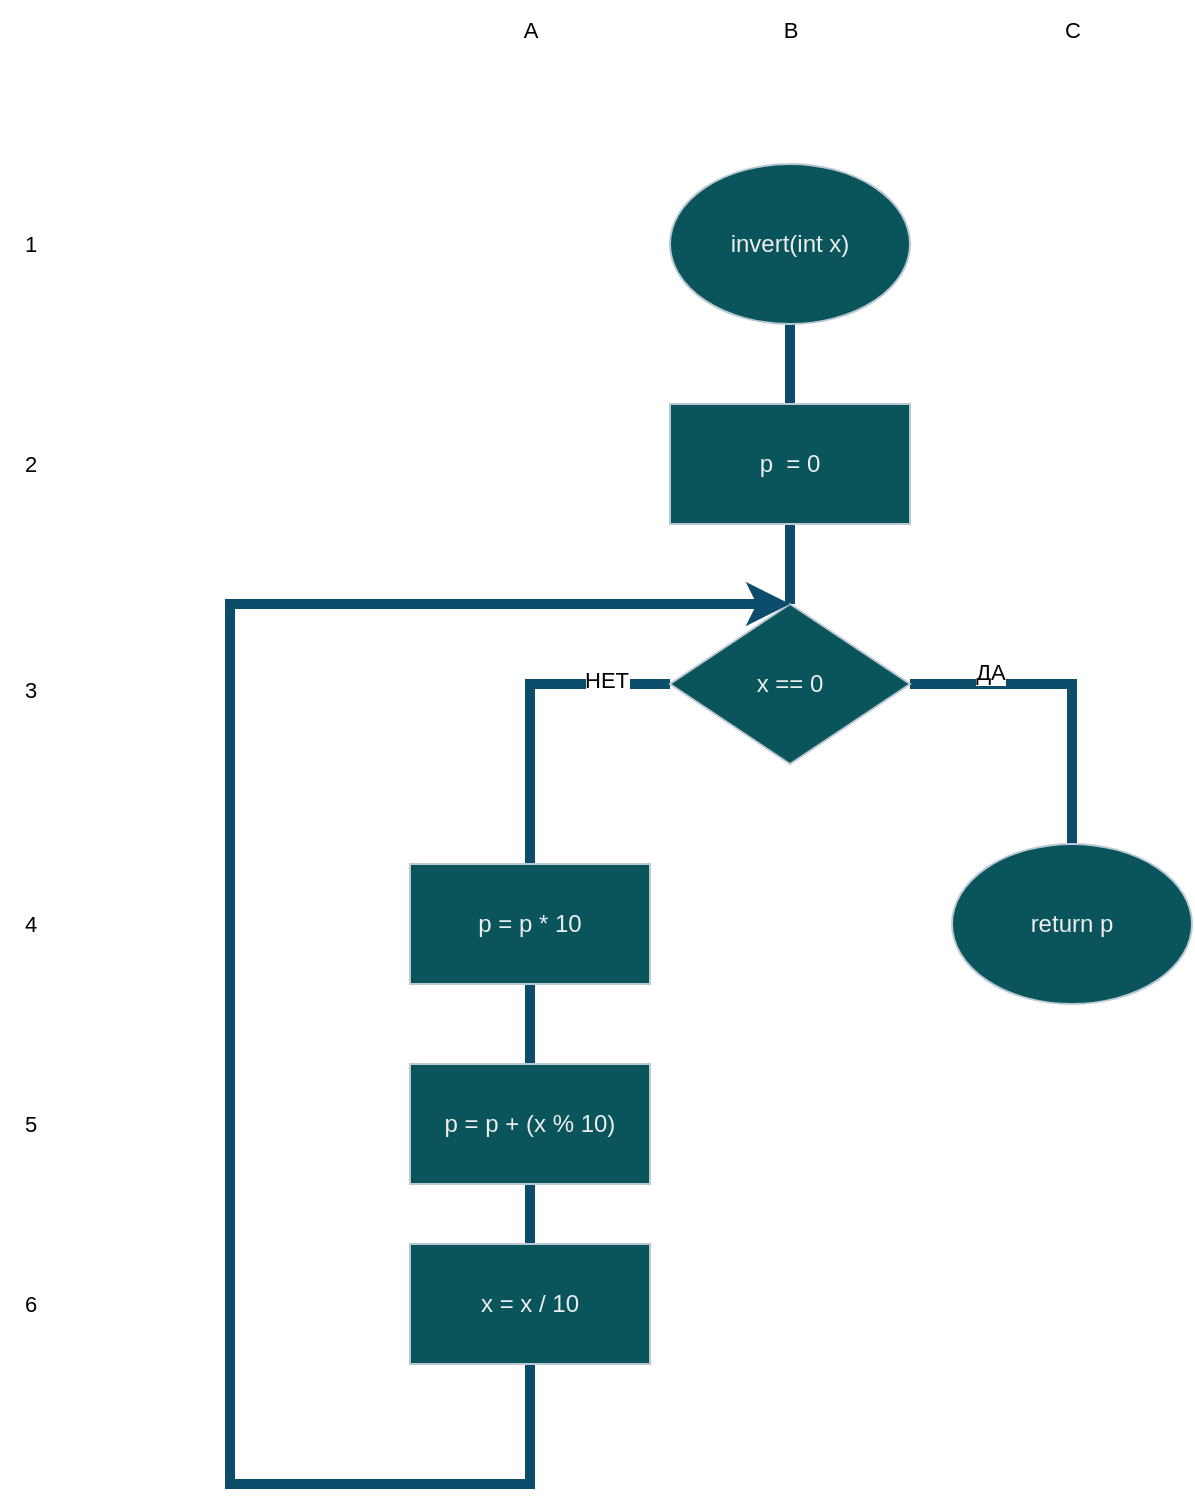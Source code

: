 <mxfile version="28.0.6">
  <diagram name="Page-1" id="emL6tRKWqTxsLJyRZY7Z">
    <mxGraphModel dx="1302" dy="723" grid="1" gridSize="10" guides="1" tooltips="1" connect="1" arrows="1" fold="1" page="1" pageScale="1" pageWidth="850" pageHeight="1100" math="0" shadow="0">
      <root>
        <mxCell id="0" />
        <mxCell id="1" parent="0" />
        <mxCell id="BJl_eby5c20-PDwryn3F-8" value="" style="edgeStyle=orthogonalEdgeStyle;rounded=0;orthogonalLoop=1;jettySize=auto;html=1;strokeColor=#0B4D6A;strokeWidth=5;endArrow=none;endFill=0;" edge="1" parent="1" source="BJl_eby5c20-PDwryn3F-1" target="BJl_eby5c20-PDwryn3F-2">
          <mxGeometry relative="1" as="geometry" />
        </mxCell>
        <mxCell id="BJl_eby5c20-PDwryn3F-1" value="invert(int x)" style="ellipse;whiteSpace=wrap;html=1;strokeColor=#BAC8D3;fontColor=#EEEEEE;fillColor=#09555B;" vertex="1" parent="1">
          <mxGeometry x="490" y="302" width="120" height="80" as="geometry" />
        </mxCell>
        <mxCell id="BJl_eby5c20-PDwryn3F-10" value="" style="edgeStyle=orthogonalEdgeStyle;shape=connector;rounded=0;orthogonalLoop=1;jettySize=auto;html=1;strokeColor=#0B4D6A;strokeWidth=5;align=center;verticalAlign=middle;fontFamily=Helvetica;fontSize=11;fontColor=default;labelBackgroundColor=default;endArrow=none;endFill=0;" edge="1" parent="1" source="BJl_eby5c20-PDwryn3F-2" target="BJl_eby5c20-PDwryn3F-3">
          <mxGeometry relative="1" as="geometry" />
        </mxCell>
        <mxCell id="BJl_eby5c20-PDwryn3F-2" value="p&amp;nbsp; = 0" style="rounded=0;whiteSpace=wrap;html=1;strokeColor=#BAC8D3;fontColor=#EEEEEE;fillColor=#09555B;" vertex="1" parent="1">
          <mxGeometry x="490" y="422" width="120" height="60" as="geometry" />
        </mxCell>
        <mxCell id="BJl_eby5c20-PDwryn3F-11" style="edgeStyle=orthogonalEdgeStyle;shape=connector;rounded=0;orthogonalLoop=1;jettySize=auto;html=1;exitX=1;exitY=0.5;exitDx=0;exitDy=0;entryX=0.5;entryY=0;entryDx=0;entryDy=0;strokeColor=#0B4D6A;strokeWidth=5;align=center;verticalAlign=middle;fontFamily=Helvetica;fontSize=11;fontColor=default;labelBackgroundColor=default;endArrow=none;endFill=0;" edge="1" parent="1" source="BJl_eby5c20-PDwryn3F-3" target="BJl_eby5c20-PDwryn3F-4">
          <mxGeometry relative="1" as="geometry" />
        </mxCell>
        <mxCell id="BJl_eby5c20-PDwryn3F-12" value="ДА" style="edgeLabel;html=1;align=center;verticalAlign=middle;resizable=0;points=[];strokeColor=#BAC8D3;fontFamily=Helvetica;fontSize=11;fontColor=default;labelBackgroundColor=default;fillColor=#09555B;" vertex="1" connectable="0" parent="BJl_eby5c20-PDwryn3F-11">
          <mxGeometry x="-0.503" y="6" relative="1" as="geometry">
            <mxPoint as="offset" />
          </mxGeometry>
        </mxCell>
        <mxCell id="BJl_eby5c20-PDwryn3F-13" style="edgeStyle=orthogonalEdgeStyle;shape=connector;rounded=0;orthogonalLoop=1;jettySize=auto;html=1;exitX=0;exitY=0.5;exitDx=0;exitDy=0;entryX=0.5;entryY=0;entryDx=0;entryDy=0;strokeColor=#0B4D6A;strokeWidth=5;align=center;verticalAlign=middle;fontFamily=Helvetica;fontSize=11;fontColor=default;labelBackgroundColor=default;endArrow=none;endFill=0;" edge="1" parent="1" source="BJl_eby5c20-PDwryn3F-3" target="BJl_eby5c20-PDwryn3F-5">
          <mxGeometry relative="1" as="geometry" />
        </mxCell>
        <mxCell id="BJl_eby5c20-PDwryn3F-28" value="НЕТ" style="edgeLabel;html=1;align=center;verticalAlign=middle;resizable=0;points=[];strokeColor=#BAC8D3;fontFamily=Helvetica;fontSize=11;fontColor=default;labelBackgroundColor=default;fillColor=#09555B;" vertex="1" connectable="0" parent="BJl_eby5c20-PDwryn3F-13">
          <mxGeometry x="-0.6" y="-2" relative="1" as="geometry">
            <mxPoint as="offset" />
          </mxGeometry>
        </mxCell>
        <mxCell id="BJl_eby5c20-PDwryn3F-3" value="x == 0" style="rhombus;whiteSpace=wrap;html=1;strokeColor=#BAC8D3;fontColor=#EEEEEE;fillColor=#09555B;" vertex="1" parent="1">
          <mxGeometry x="490" y="522" width="120" height="80" as="geometry" />
        </mxCell>
        <mxCell id="BJl_eby5c20-PDwryn3F-4" value="return p" style="ellipse;whiteSpace=wrap;html=1;strokeColor=#BAC8D3;fontColor=#EEEEEE;fillColor=#09555B;" vertex="1" parent="1">
          <mxGeometry x="631" y="642" width="120" height="80" as="geometry" />
        </mxCell>
        <mxCell id="BJl_eby5c20-PDwryn3F-14" value="" style="edgeStyle=orthogonalEdgeStyle;shape=connector;rounded=0;orthogonalLoop=1;jettySize=auto;html=1;strokeColor=#0B4D6A;strokeWidth=5;align=center;verticalAlign=middle;fontFamily=Helvetica;fontSize=11;fontColor=default;labelBackgroundColor=default;endArrow=none;endFill=0;" edge="1" parent="1" source="BJl_eby5c20-PDwryn3F-5" target="BJl_eby5c20-PDwryn3F-6">
          <mxGeometry relative="1" as="geometry" />
        </mxCell>
        <mxCell id="BJl_eby5c20-PDwryn3F-5" value="p = p * 10" style="rounded=0;whiteSpace=wrap;html=1;strokeColor=#BAC8D3;fontColor=#EEEEEE;fillColor=#09555B;" vertex="1" parent="1">
          <mxGeometry x="360" y="652" width="120" height="60" as="geometry" />
        </mxCell>
        <mxCell id="BJl_eby5c20-PDwryn3F-15" value="" style="edgeStyle=orthogonalEdgeStyle;shape=connector;rounded=0;orthogonalLoop=1;jettySize=auto;html=1;strokeColor=#0B4D6A;strokeWidth=5;align=center;verticalAlign=middle;fontFamily=Helvetica;fontSize=11;fontColor=default;labelBackgroundColor=default;endArrow=none;endFill=0;" edge="1" parent="1" source="BJl_eby5c20-PDwryn3F-6" target="BJl_eby5c20-PDwryn3F-7">
          <mxGeometry relative="1" as="geometry" />
        </mxCell>
        <mxCell id="BJl_eby5c20-PDwryn3F-6" value="p = p + (x % 10)" style="rounded=0;whiteSpace=wrap;html=1;strokeColor=#BAC8D3;fontColor=#EEEEEE;fillColor=#09555B;" vertex="1" parent="1">
          <mxGeometry x="360" y="752" width="120" height="60" as="geometry" />
        </mxCell>
        <mxCell id="BJl_eby5c20-PDwryn3F-16" style="edgeStyle=orthogonalEdgeStyle;shape=connector;rounded=0;orthogonalLoop=1;jettySize=auto;html=1;exitX=0.5;exitY=1;exitDx=0;exitDy=0;strokeColor=#0B4D6A;strokeWidth=5;align=center;verticalAlign=middle;fontFamily=Helvetica;fontSize=11;fontColor=default;labelBackgroundColor=default;endArrow=classic;endFill=1;movable=1;resizable=1;rotatable=1;deletable=1;editable=1;locked=0;connectable=1;entryX=0.5;entryY=0;entryDx=0;entryDy=0;" edge="1" parent="1" source="BJl_eby5c20-PDwryn3F-7" target="BJl_eby5c20-PDwryn3F-3">
          <mxGeometry relative="1" as="geometry">
            <mxPoint x="270" y="532" as="targetPoint" />
            <Array as="points">
              <mxPoint x="420" y="962" />
              <mxPoint x="270" y="962" />
              <mxPoint x="270" y="522" />
            </Array>
          </mxGeometry>
        </mxCell>
        <mxCell id="BJl_eby5c20-PDwryn3F-7" value="x = x / 10" style="rounded=0;whiteSpace=wrap;html=1;strokeColor=#BAC8D3;fontColor=#EEEEEE;fillColor=#09555B;" vertex="1" parent="1">
          <mxGeometry x="360" y="842" width="120" height="60" as="geometry" />
        </mxCell>
        <mxCell id="BJl_eby5c20-PDwryn3F-18" value="A" style="text;html=1;align=center;verticalAlign=middle;resizable=0;points=[];autosize=1;strokeColor=none;fillColor=none;fontFamily=Helvetica;fontSize=11;fontColor=default;labelBackgroundColor=default;" vertex="1" parent="1">
          <mxGeometry x="405" y="220" width="30" height="30" as="geometry" />
        </mxCell>
        <mxCell id="BJl_eby5c20-PDwryn3F-19" value="B" style="text;html=1;align=center;verticalAlign=middle;resizable=0;points=[];autosize=1;strokeColor=none;fillColor=none;fontFamily=Helvetica;fontSize=11;fontColor=default;labelBackgroundColor=default;" vertex="1" parent="1">
          <mxGeometry x="535" y="220" width="30" height="30" as="geometry" />
        </mxCell>
        <mxCell id="BJl_eby5c20-PDwryn3F-20" value="C" style="text;html=1;align=center;verticalAlign=middle;resizable=0;points=[];autosize=1;strokeColor=none;fillColor=none;fontFamily=Helvetica;fontSize=11;fontColor=default;labelBackgroundColor=default;" vertex="1" parent="1">
          <mxGeometry x="676" y="220" width="30" height="30" as="geometry" />
        </mxCell>
        <mxCell id="BJl_eby5c20-PDwryn3F-21" value="1" style="text;html=1;align=center;verticalAlign=middle;resizable=0;points=[];autosize=1;strokeColor=none;fillColor=none;fontFamily=Helvetica;fontSize=11;fontColor=default;labelBackgroundColor=default;" vertex="1" parent="1">
          <mxGeometry x="155" y="327" width="30" height="30" as="geometry" />
        </mxCell>
        <mxCell id="BJl_eby5c20-PDwryn3F-22" value="2" style="text;html=1;align=center;verticalAlign=middle;resizable=0;points=[];autosize=1;strokeColor=none;fillColor=none;fontFamily=Helvetica;fontSize=11;fontColor=default;labelBackgroundColor=default;" vertex="1" parent="1">
          <mxGeometry x="155" y="437" width="30" height="30" as="geometry" />
        </mxCell>
        <mxCell id="BJl_eby5c20-PDwryn3F-23" value="3" style="text;html=1;align=center;verticalAlign=middle;resizable=0;points=[];autosize=1;strokeColor=none;fillColor=none;fontFamily=Helvetica;fontSize=11;fontColor=default;labelBackgroundColor=default;" vertex="1" parent="1">
          <mxGeometry x="155" y="550" width="30" height="30" as="geometry" />
        </mxCell>
        <mxCell id="BJl_eby5c20-PDwryn3F-24" value="4" style="text;html=1;align=center;verticalAlign=middle;resizable=0;points=[];autosize=1;strokeColor=none;fillColor=none;fontFamily=Helvetica;fontSize=11;fontColor=default;labelBackgroundColor=default;" vertex="1" parent="1">
          <mxGeometry x="155" y="667" width="30" height="30" as="geometry" />
        </mxCell>
        <mxCell id="BJl_eby5c20-PDwryn3F-25" value="5" style="text;html=1;align=center;verticalAlign=middle;resizable=0;points=[];autosize=1;strokeColor=none;fillColor=none;fontFamily=Helvetica;fontSize=11;fontColor=default;labelBackgroundColor=default;" vertex="1" parent="1">
          <mxGeometry x="155" y="767" width="30" height="30" as="geometry" />
        </mxCell>
        <mxCell id="BJl_eby5c20-PDwryn3F-26" value="6" style="text;html=1;align=center;verticalAlign=middle;resizable=0;points=[];autosize=1;strokeColor=none;fillColor=none;fontFamily=Helvetica;fontSize=11;fontColor=default;labelBackgroundColor=default;" vertex="1" parent="1">
          <mxGeometry x="155" y="857" width="30" height="30" as="geometry" />
        </mxCell>
      </root>
    </mxGraphModel>
  </diagram>
</mxfile>
